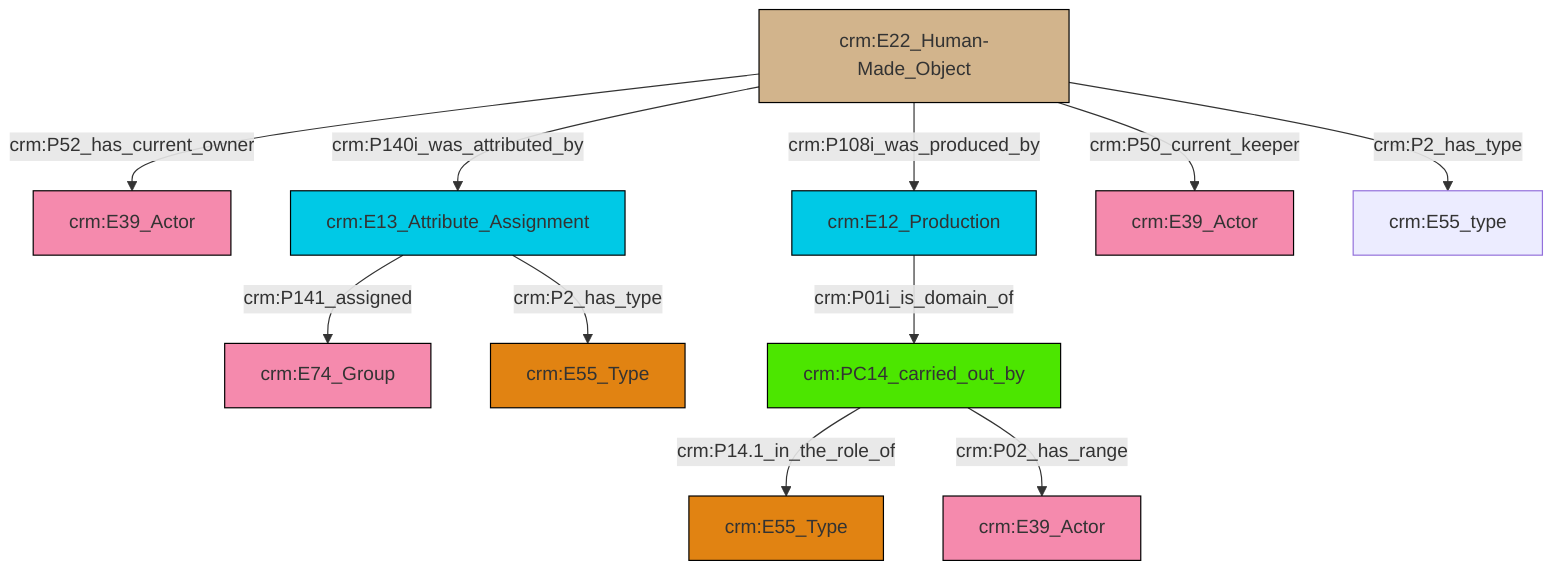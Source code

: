 graph TD
classDef Literal fill:#f2f2f2,stroke:#000000;
classDef CRM_Entity fill:#FFFFFF,stroke:#000000;
classDef Temporal_Entity fill:#00C9E6, stroke:#000000;
classDef Type fill:#E18312, stroke:#000000;
classDef Time-Span fill:#2C9C91, stroke:#000000;
classDef Appellation fill:#FFEB7F, stroke:#000000;
classDef Place fill:#008836, stroke:#000000;
classDef Persistent_Item fill:#B266B2, stroke:#000000;
classDef Conceptual_Object fill:#FFD700, stroke:#000000;
classDef Physical_Thing fill:#D2B48C, stroke:#000000;
classDef Actor fill:#f58aad, stroke:#000000;
classDef PC_Classes fill:#4ce600, stroke:#000000;
classDef Multi fill:#cccccc,stroke:#000000;

2["crm:E22_Human-Made_Object"]:::Physical_Thing -->|crm:P140i_was_attributed_by| 4["crm:E13_Attribute_Assignment"]:::Temporal_Entity
2["crm:E22_Human-Made_Object"]:::Physical_Thing -->|crm:P108i_was_produced_by| 5["crm:E12_Production"]:::Temporal_Entity
4["crm:E13_Attribute_Assignment"]:::Temporal_Entity -->|crm:P141_assigned| 8["crm:E74_Group"]:::Actor
4["crm:E13_Attribute_Assignment"]:::Temporal_Entity -->|crm:P2_has_type| 13["crm:E55_Type"]:::Type
5["crm:E12_Production"]:::Temporal_Entity -->|crm:P01i_is_domain_of| 17["crm:PC14_carried_out_by"]:::PC_Classes
2["crm:E22_Human-Made_Object"]:::Physical_Thing -->|crm:P2_has_type| 19["crm:E55_type"]:::Default
2["crm:E22_Human-Made_Object"]:::Physical_Thing -->|crm:P52_has_current_owner| 0["crm:E39_Actor"]:::Actor
17["crm:PC14_carried_out_by"]:::PC_Classes -->|crm:P14.1_in_the_role_of| 11["crm:E55_Type"]:::Type
2["crm:E22_Human-Made_Object"]:::Physical_Thing -->|crm:P50_current_keeper| 9["crm:E39_Actor"]:::Actor
17["crm:PC14_carried_out_by"]:::PC_Classes -->|crm:P02_has_range| 6["crm:E39_Actor"]:::Actor
